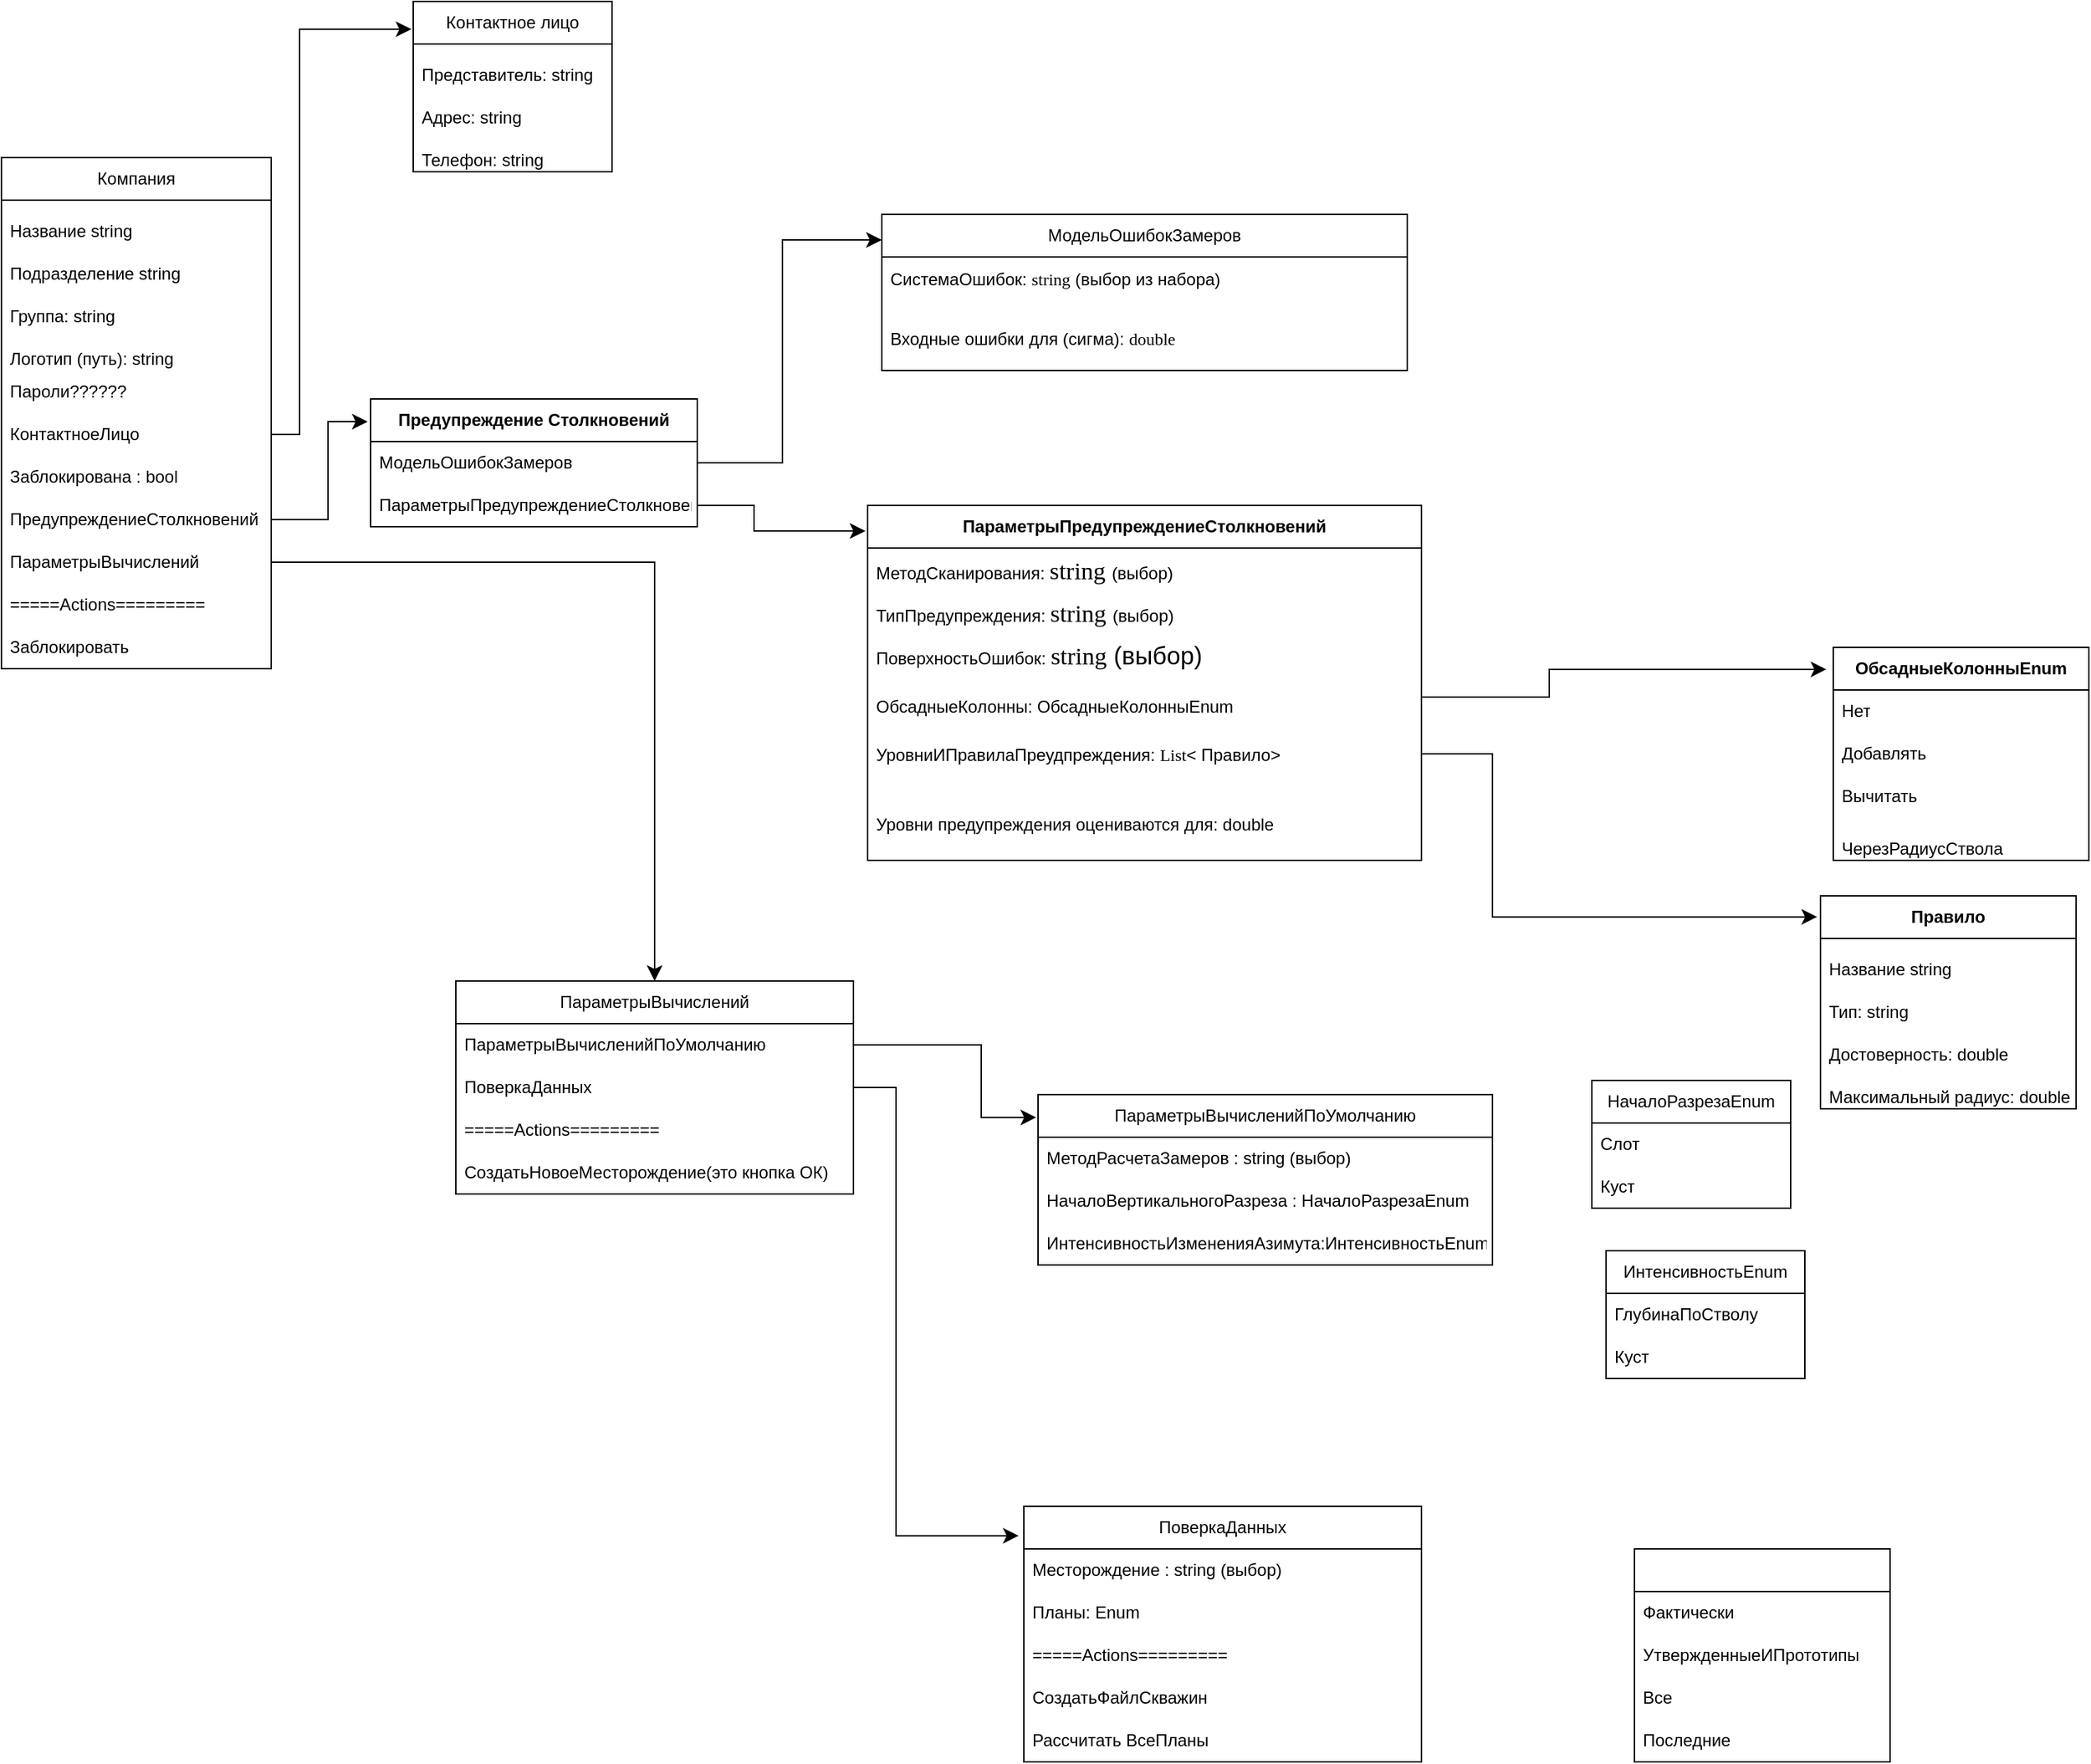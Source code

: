 <mxfile version="23.1.5" type="github">
  <diagram id="prtHgNgQTEPvFCAcTncT" name="Page-1">
    <mxGraphModel dx="1838" dy="962" grid="1" gridSize="10" guides="1" tooltips="1" connect="1" arrows="1" fold="1" page="1" pageScale="1" pageWidth="827" pageHeight="1169" math="0" shadow="0">
      <root>
        <mxCell id="0" />
        <mxCell id="1" parent="0" />
        <mxCell id="yv1jg0gktLCmBM4Epeqx-4" value="Компания" style="swimlane;fontStyle=0;childLayout=stackLayout;horizontal=1;startSize=30;horizontalStack=0;resizeParent=1;resizeParentMax=0;resizeLast=0;collapsible=1;marginBottom=0;whiteSpace=wrap;html=1;" vertex="1" parent="1">
          <mxGeometry x="30" y="240" width="190" height="360" as="geometry">
            <mxRectangle x="150" y="270" width="100" height="30" as="alternateBounds" />
          </mxGeometry>
        </mxCell>
        <mxCell id="yv1jg0gktLCmBM4Epeqx-5" value="&lt;p class=&quot;MsoNormal&quot;&gt;Название string&lt;/p&gt;" style="text;strokeColor=none;fillColor=none;align=left;verticalAlign=middle;spacingLeft=4;spacingRight=4;overflow=hidden;points=[[0,0.5],[1,0.5]];portConstraint=eastwest;rotatable=0;whiteSpace=wrap;html=1;" vertex="1" parent="yv1jg0gktLCmBM4Epeqx-4">
          <mxGeometry y="30" width="190" height="30" as="geometry" />
        </mxCell>
        <mxCell id="yv1jg0gktLCmBM4Epeqx-6" value="&lt;p class=&quot;MsoNormal&quot;&gt;Подразделение string&lt;/p&gt;" style="text;strokeColor=none;fillColor=none;align=left;verticalAlign=middle;spacingLeft=4;spacingRight=4;overflow=hidden;points=[[0,0.5],[1,0.5]];portConstraint=eastwest;rotatable=0;whiteSpace=wrap;html=1;" vertex="1" parent="yv1jg0gktLCmBM4Epeqx-4">
          <mxGeometry y="60" width="190" height="30" as="geometry" />
        </mxCell>
        <mxCell id="yv1jg0gktLCmBM4Epeqx-7" value="&lt;p class=&quot;MsoNormal&quot;&gt;Группа: string&lt;/p&gt;" style="text;strokeColor=none;fillColor=none;align=left;verticalAlign=middle;spacingLeft=4;spacingRight=4;overflow=hidden;points=[[0,0.5],[1,0.5]];portConstraint=eastwest;rotatable=0;whiteSpace=wrap;html=1;" vertex="1" parent="yv1jg0gktLCmBM4Epeqx-4">
          <mxGeometry y="90" width="190" height="30" as="geometry" />
        </mxCell>
        <mxCell id="yv1jg0gktLCmBM4Epeqx-10" value="&lt;p class=&quot;MsoNormal&quot;&gt;Логотип (путь): string&lt;/p&gt;" style="text;strokeColor=none;fillColor=none;align=left;verticalAlign=middle;spacingLeft=4;spacingRight=4;overflow=hidden;points=[[0,0.5],[1,0.5]];portConstraint=eastwest;rotatable=0;whiteSpace=wrap;html=1;" vertex="1" parent="yv1jg0gktLCmBM4Epeqx-4">
          <mxGeometry y="120" width="190" height="30" as="geometry" />
        </mxCell>
        <mxCell id="yv1jg0gktLCmBM4Epeqx-11" value="Пароли??????" style="text;strokeColor=none;fillColor=none;align=left;verticalAlign=middle;spacingLeft=4;spacingRight=4;overflow=hidden;points=[[0,0.5],[1,0.5]];portConstraint=eastwest;rotatable=0;whiteSpace=wrap;html=1;" vertex="1" parent="yv1jg0gktLCmBM4Epeqx-4">
          <mxGeometry y="150" width="190" height="30" as="geometry" />
        </mxCell>
        <mxCell id="yv1jg0gktLCmBM4Epeqx-12" value="КонтактноеЛицо" style="text;strokeColor=none;fillColor=none;align=left;verticalAlign=middle;spacingLeft=4;spacingRight=4;overflow=hidden;points=[[0,0.5],[1,0.5]];portConstraint=eastwest;rotatable=0;whiteSpace=wrap;html=1;" vertex="1" parent="yv1jg0gktLCmBM4Epeqx-4">
          <mxGeometry y="180" width="190" height="30" as="geometry" />
        </mxCell>
        <mxCell id="yv1jg0gktLCmBM4Epeqx-14" value="Заблокирована : bool" style="text;strokeColor=none;fillColor=none;align=left;verticalAlign=middle;spacingLeft=4;spacingRight=4;overflow=hidden;points=[[0,0.5],[1,0.5]];portConstraint=eastwest;rotatable=0;whiteSpace=wrap;html=1;" vertex="1" parent="yv1jg0gktLCmBM4Epeqx-4">
          <mxGeometry y="210" width="190" height="30" as="geometry" />
        </mxCell>
        <mxCell id="yv1jg0gktLCmBM4Epeqx-15" value="ПредупреждениеСтолкновений" style="text;strokeColor=none;fillColor=none;align=left;verticalAlign=middle;spacingLeft=4;spacingRight=4;overflow=hidden;points=[[0,0.5],[1,0.5]];portConstraint=eastwest;rotatable=0;whiteSpace=wrap;html=1;" vertex="1" parent="yv1jg0gktLCmBM4Epeqx-4">
          <mxGeometry y="240" width="190" height="30" as="geometry" />
        </mxCell>
        <mxCell id="yv1jg0gktLCmBM4Epeqx-52" value="ПараметрыВычислений" style="text;strokeColor=none;fillColor=none;align=left;verticalAlign=middle;spacingLeft=4;spacingRight=4;overflow=hidden;points=[[0,0.5],[1,0.5]];portConstraint=eastwest;rotatable=0;whiteSpace=wrap;html=1;" vertex="1" parent="yv1jg0gktLCmBM4Epeqx-4">
          <mxGeometry y="270" width="190" height="30" as="geometry" />
        </mxCell>
        <mxCell id="yv1jg0gktLCmBM4Epeqx-65" value="=====Actions=========" style="text;strokeColor=none;fillColor=none;align=left;verticalAlign=middle;spacingLeft=4;spacingRight=4;overflow=hidden;points=[[0,0.5],[1,0.5]];portConstraint=eastwest;rotatable=0;whiteSpace=wrap;html=1;" vertex="1" parent="yv1jg0gktLCmBM4Epeqx-4">
          <mxGeometry y="300" width="190" height="30" as="geometry" />
        </mxCell>
        <mxCell id="yv1jg0gktLCmBM4Epeqx-66" value="Заблокировать" style="text;strokeColor=none;fillColor=none;align=left;verticalAlign=middle;spacingLeft=4;spacingRight=4;overflow=hidden;points=[[0,0.5],[1,0.5]];portConstraint=eastwest;rotatable=0;whiteSpace=wrap;html=1;" vertex="1" parent="yv1jg0gktLCmBM4Epeqx-4">
          <mxGeometry y="330" width="190" height="30" as="geometry" />
        </mxCell>
        <mxCell id="yv1jg0gktLCmBM4Epeqx-16" value="Контактное лицо" style="swimlane;fontStyle=0;childLayout=stackLayout;horizontal=1;startSize=30;horizontalStack=0;resizeParent=1;resizeParentMax=0;resizeLast=0;collapsible=1;marginBottom=0;whiteSpace=wrap;html=1;" vertex="1" parent="1">
          <mxGeometry x="320" y="130" width="140" height="120" as="geometry" />
        </mxCell>
        <mxCell id="yv1jg0gktLCmBM4Epeqx-17" value="&lt;p class=&quot;MsoNormal&quot;&gt;Представитель: string&lt;/p&gt;" style="text;strokeColor=none;fillColor=none;align=left;verticalAlign=middle;spacingLeft=4;spacingRight=4;overflow=hidden;points=[[0,0.5],[1,0.5]];portConstraint=eastwest;rotatable=0;whiteSpace=wrap;html=1;" vertex="1" parent="yv1jg0gktLCmBM4Epeqx-16">
          <mxGeometry y="30" width="140" height="30" as="geometry" />
        </mxCell>
        <mxCell id="yv1jg0gktLCmBM4Epeqx-18" value="&lt;p class=&quot;MsoNormal&quot;&gt;Адрес: string&lt;/p&gt;" style="text;strokeColor=none;fillColor=none;align=left;verticalAlign=middle;spacingLeft=4;spacingRight=4;overflow=hidden;points=[[0,0.5],[1,0.5]];portConstraint=eastwest;rotatable=0;whiteSpace=wrap;html=1;" vertex="1" parent="yv1jg0gktLCmBM4Epeqx-16">
          <mxGeometry y="60" width="140" height="30" as="geometry" />
        </mxCell>
        <mxCell id="yv1jg0gktLCmBM4Epeqx-19" value="&lt;p class=&quot;MsoNormal&quot;&gt;Телефон: string&lt;/p&gt;" style="text;strokeColor=none;fillColor=none;align=left;verticalAlign=middle;spacingLeft=4;spacingRight=4;overflow=hidden;points=[[0,0.5],[1,0.5]];portConstraint=eastwest;rotatable=0;whiteSpace=wrap;html=1;" vertex="1" parent="yv1jg0gktLCmBM4Epeqx-16">
          <mxGeometry y="90" width="140" height="30" as="geometry" />
        </mxCell>
        <mxCell id="yv1jg0gktLCmBM4Epeqx-20" value="" style="edgeStyle=segmentEdgeStyle;endArrow=classic;html=1;curved=0;rounded=0;endSize=8;startSize=8;entryX=-0.009;entryY=0.163;entryDx=0;entryDy=0;entryPerimeter=0;exitX=1;exitY=0.5;exitDx=0;exitDy=0;" edge="1" parent="1" source="yv1jg0gktLCmBM4Epeqx-12" target="yv1jg0gktLCmBM4Epeqx-16">
          <mxGeometry width="50" height="50" relative="1" as="geometry">
            <mxPoint x="280" y="440" as="sourcePoint" />
            <mxPoint x="330" y="390" as="targetPoint" />
            <Array as="points">
              <mxPoint x="240" y="435" />
              <mxPoint x="240" y="150" />
            </Array>
          </mxGeometry>
        </mxCell>
        <mxCell id="yv1jg0gktLCmBM4Epeqx-21" value="&lt;p class=&quot;MsoNormal&quot;&gt;&lt;b&gt;Предупреждение Столкновений&lt;/b&gt;&lt;/p&gt;" style="swimlane;fontStyle=0;childLayout=stackLayout;horizontal=1;startSize=30;horizontalStack=0;resizeParent=1;resizeParentMax=0;resizeLast=0;collapsible=1;marginBottom=0;whiteSpace=wrap;html=1;" vertex="1" parent="1">
          <mxGeometry x="290" y="410" width="230" height="90" as="geometry" />
        </mxCell>
        <mxCell id="yv1jg0gktLCmBM4Epeqx-22" value="МодельОшибокЗамеров" style="text;strokeColor=none;fillColor=none;align=left;verticalAlign=middle;spacingLeft=4;spacingRight=4;overflow=hidden;points=[[0,0.5],[1,0.5]];portConstraint=eastwest;rotatable=0;whiteSpace=wrap;html=1;" vertex="1" parent="yv1jg0gktLCmBM4Epeqx-21">
          <mxGeometry y="30" width="230" height="30" as="geometry" />
        </mxCell>
        <mxCell id="yv1jg0gktLCmBM4Epeqx-23" value="ПараметрыПредупреждениеСтолкновений" style="text;strokeColor=none;fillColor=none;align=left;verticalAlign=middle;spacingLeft=4;spacingRight=4;overflow=hidden;points=[[0,0.5],[1,0.5]];portConstraint=eastwest;rotatable=0;whiteSpace=wrap;html=1;" vertex="1" parent="yv1jg0gktLCmBM4Epeqx-21">
          <mxGeometry y="60" width="230" height="30" as="geometry" />
        </mxCell>
        <mxCell id="yv1jg0gktLCmBM4Epeqx-25" value="" style="edgeStyle=segmentEdgeStyle;endArrow=classic;html=1;curved=0;rounded=0;endSize=8;startSize=8;entryX=-0.009;entryY=0.178;entryDx=0;entryDy=0;entryPerimeter=0;exitX=1;exitY=0.5;exitDx=0;exitDy=0;" edge="1" parent="1" source="yv1jg0gktLCmBM4Epeqx-15" target="yv1jg0gktLCmBM4Epeqx-21">
          <mxGeometry width="50" height="50" relative="1" as="geometry">
            <mxPoint x="290" y="570" as="sourcePoint" />
            <mxPoint x="340" y="520" as="targetPoint" />
            <Array as="points">
              <mxPoint x="260" y="495" />
              <mxPoint x="260" y="426" />
            </Array>
          </mxGeometry>
        </mxCell>
        <mxCell id="yv1jg0gktLCmBM4Epeqx-26" value="МодельОшибокЗамеров" style="swimlane;fontStyle=0;childLayout=stackLayout;horizontal=1;startSize=30;horizontalStack=0;resizeParent=1;resizeParentMax=0;resizeLast=0;collapsible=1;marginBottom=0;whiteSpace=wrap;html=1;" vertex="1" parent="1">
          <mxGeometry x="650" y="280" width="370" height="110" as="geometry" />
        </mxCell>
        <mxCell id="yv1jg0gktLCmBM4Epeqx-27" value="&lt;font style=&quot;font-size: 12px;&quot;&gt;СистемаОшибок: &lt;span style=&quot;line-height: 150%; font-family: &amp;quot;Times New Roman&amp;quot;, serif;&quot; lang=&quot;EN-US&quot;&gt;string&lt;/span&gt;&lt;span style=&quot;line-height: 150%;&quot;&gt; (выбор из набора)&lt;/span&gt;&lt;/font&gt;" style="text;strokeColor=none;fillColor=none;align=left;verticalAlign=middle;spacingLeft=4;spacingRight=4;overflow=hidden;points=[[0,0.5],[1,0.5]];portConstraint=eastwest;rotatable=0;whiteSpace=wrap;html=1;" vertex="1" parent="yv1jg0gktLCmBM4Epeqx-26">
          <mxGeometry y="30" width="370" height="30" as="geometry" />
        </mxCell>
        <mxCell id="yv1jg0gktLCmBM4Epeqx-28" value="Входные ошибки для (сигма): &lt;span style=&quot;line-height: 150%; font-family: &amp;quot;Times New Roman&amp;quot;, serif;&quot; lang=&quot;EN-US&quot;&gt;&lt;font style=&quot;font-size: 12px;&quot;&gt;double&lt;/font&gt;&lt;/span&gt;&lt;span style=&quot;font-size:13.0pt;line-height:150%;&lt;br/&gt;font-family:&amp;quot;Times New Roman&amp;quot;,serif;mso-fareast-font-family:Calibri;mso-fareast-theme-font:&lt;br/&gt;minor-latin;mso-bidi-theme-font:minor-bidi;mso-ansi-language:RU;mso-fareast-language:&lt;br/&gt;EN-US;mso-bidi-language:AR-SA&quot; lang=&quot;EN-US&quot;&gt;&lt;/span&gt;" style="text;strokeColor=none;fillColor=none;align=left;verticalAlign=middle;spacingLeft=4;spacingRight=4;overflow=hidden;points=[[0,0.5],[1,0.5]];portConstraint=eastwest;rotatable=0;whiteSpace=wrap;html=1;" vertex="1" parent="yv1jg0gktLCmBM4Epeqx-26">
          <mxGeometry y="60" width="370" height="50" as="geometry" />
        </mxCell>
        <mxCell id="yv1jg0gktLCmBM4Epeqx-30" value="&lt;p class=&quot;MsoNormal&quot;&gt;&lt;b&gt;ПараметрыПредупреждениеСтолкновений&lt;/b&gt;&lt;/p&gt;" style="swimlane;fontStyle=0;childLayout=stackLayout;horizontal=1;startSize=30;horizontalStack=0;resizeParent=1;resizeParentMax=0;resizeLast=0;collapsible=1;marginBottom=0;whiteSpace=wrap;html=1;" vertex="1" parent="1">
          <mxGeometry x="640" y="485" width="390" height="250" as="geometry" />
        </mxCell>
        <mxCell id="yv1jg0gktLCmBM4Epeqx-31" value="МетодСканирования: &lt;span style=&quot;font-size:13.0pt;line-height:150%;font-family:&amp;quot;Times New Roman&amp;quot;,serif;&lt;br/&gt;mso-fareast-font-family:Calibri;mso-fareast-theme-font:minor-latin;mso-bidi-theme-font:&lt;br/&gt;minor-bidi;mso-ansi-language:EN-US;mso-fareast-language:EN-US;mso-bidi-language:&lt;br/&gt;AR-SA&quot; lang=&quot;EN-US&quot;&gt;string&amp;nbsp;&lt;/span&gt;&lt;span style=&quot;font-size:13.0pt;line-height:150%;&lt;br/&gt;font-family:&amp;quot;Times New Roman&amp;quot;,serif;mso-fareast-font-family:Calibri;mso-fareast-theme-font:&lt;br/&gt;minor-latin;mso-bidi-theme-font:minor-bidi;mso-ansi-language:RU;mso-fareast-language:&lt;br/&gt;EN-US;mso-bidi-language:AR-SA&quot; lang=&quot;EN-US&quot;&gt;&lt;/span&gt;(выбор)" style="text;strokeColor=none;fillColor=none;align=left;verticalAlign=middle;spacingLeft=4;spacingRight=4;overflow=hidden;points=[[0,0.5],[1,0.5]];portConstraint=eastwest;rotatable=0;whiteSpace=wrap;html=1;" vertex="1" parent="yv1jg0gktLCmBM4Epeqx-30">
          <mxGeometry y="30" width="390" height="30" as="geometry" />
        </mxCell>
        <mxCell id="yv1jg0gktLCmBM4Epeqx-32" value="ТипПредупреждения: &lt;span style=&quot;font-size:13.0pt;line-height:150%;font-family:&amp;quot;Times New Roman&amp;quot;,serif;&lt;br/&gt;mso-fareast-font-family:Calibri;mso-fareast-theme-font:minor-latin;mso-bidi-theme-font:&lt;br/&gt;minor-bidi;mso-ansi-language:EN-US;mso-fareast-language:EN-US;mso-bidi-language:&lt;br/&gt;AR-SA&quot; lang=&quot;EN-US&quot;&gt;string&amp;nbsp;&lt;/span&gt;&lt;span style=&quot;font-size:13.0pt;line-height:150%;&lt;br/&gt;font-family:&amp;quot;Times New Roman&amp;quot;,serif;mso-fareast-font-family:Calibri;mso-fareast-theme-font:&lt;br/&gt;minor-latin;mso-bidi-theme-font:minor-bidi;mso-ansi-language:RU;mso-fareast-language:&lt;br/&gt;EN-US;mso-bidi-language:AR-SA&quot; lang=&quot;EN-US&quot;&gt;&lt;/span&gt;(выбор)" style="text;strokeColor=none;fillColor=none;align=left;verticalAlign=middle;spacingLeft=4;spacingRight=4;overflow=hidden;points=[[0,0.5],[1,0.5]];portConstraint=eastwest;rotatable=0;whiteSpace=wrap;html=1;" vertex="1" parent="yv1jg0gktLCmBM4Epeqx-30">
          <mxGeometry y="60" width="390" height="30" as="geometry" />
        </mxCell>
        <mxCell id="yv1jg0gktLCmBM4Epeqx-33" value="ПоверхностьОшибок: &lt;span style=&quot;font-size:13.0pt;line-height:150%;font-family:&amp;quot;Times New Roman&amp;quot;,serif;&lt;br/&gt;mso-fareast-font-family:Calibri;mso-fareast-theme-font:minor-latin;mso-bidi-theme-font:&lt;br/&gt;minor-bidi;mso-ansi-language:EN-US;mso-fareast-language:EN-US;mso-bidi-language:&lt;br/&gt;AR-SA&quot; lang=&quot;EN-US&quot;&gt;string&lt;/span&gt;&lt;span style=&quot;font-size:13.0pt;line-height:150%;font-family:&lt;br/&gt;&amp;quot;Times New Roman&amp;quot;,serif;mso-fareast-font-family:Calibri;mso-fareast-theme-font:&lt;br/&gt;minor-latin;mso-bidi-theme-font:minor-bidi;mso-ansi-language:RU;mso-fareast-language:&lt;br/&gt;EN-US;mso-bidi-language:AR-SA&quot;&gt; (выбор)&amp;nbsp;&lt;/span&gt;" style="text;strokeColor=none;fillColor=none;align=left;verticalAlign=middle;spacingLeft=4;spacingRight=4;overflow=hidden;points=[[0,0.5],[1,0.5]];portConstraint=eastwest;rotatable=0;whiteSpace=wrap;html=1;" vertex="1" parent="yv1jg0gktLCmBM4Epeqx-30">
          <mxGeometry y="90" width="390" height="30" as="geometry" />
        </mxCell>
        <mxCell id="yv1jg0gktLCmBM4Epeqx-34" value="&lt;p class=&quot;MsoNormal&quot;&gt;ОбсадныеКолонны: ОбсадныеКолонныEnum&lt;/p&gt;" style="text;strokeColor=none;fillColor=none;align=left;verticalAlign=middle;spacingLeft=4;spacingRight=4;overflow=hidden;points=[[0,0.5],[1,0.5]];portConstraint=eastwest;rotatable=0;whiteSpace=wrap;html=1;" vertex="1" parent="yv1jg0gktLCmBM4Epeqx-30">
          <mxGeometry y="120" width="390" height="30" as="geometry" />
        </mxCell>
        <mxCell id="yv1jg0gktLCmBM4Epeqx-36" value="&lt;p class=&quot;MsoNormal&quot;&gt;УровниИПравилаПреудпреждения: &lt;span style=&quot;line-height: 150%; font-family: &amp;quot;Times New Roman&amp;quot;, serif;&quot; lang=&quot;EN-US&quot;&gt;List&lt;/span&gt;&lt;span style=&quot;line-height: 150%;&quot;&gt;&amp;lt; Правило&amp;gt;&lt;/span&gt;&lt;br&gt;&lt;/p&gt;" style="text;strokeColor=none;fillColor=none;align=left;verticalAlign=middle;spacingLeft=4;spacingRight=4;overflow=hidden;points=[[0,0.5],[1,0.5]];portConstraint=eastwest;rotatable=0;whiteSpace=wrap;html=1;" vertex="1" parent="yv1jg0gktLCmBM4Epeqx-30">
          <mxGeometry y="150" width="390" height="50" as="geometry" />
        </mxCell>
        <mxCell id="yv1jg0gktLCmBM4Epeqx-49" value="&lt;p class=&quot;MsoNormal&quot;&gt;Уровни предупреждения оцениваются для: double&lt;/p&gt;" style="text;strokeColor=none;fillColor=none;align=left;verticalAlign=middle;spacingLeft=4;spacingRight=4;overflow=hidden;points=[[0,0.5],[1,0.5]];portConstraint=eastwest;rotatable=0;whiteSpace=wrap;html=1;" vertex="1" parent="yv1jg0gktLCmBM4Epeqx-30">
          <mxGeometry y="200" width="390" height="50" as="geometry" />
        </mxCell>
        <mxCell id="yv1jg0gktLCmBM4Epeqx-35" value="" style="edgeStyle=segmentEdgeStyle;endArrow=classic;html=1;curved=0;rounded=0;endSize=8;startSize=8;exitX=1;exitY=0.5;exitDx=0;exitDy=0;entryX=0;entryY=0.164;entryDx=0;entryDy=0;entryPerimeter=0;" edge="1" parent="1" source="yv1jg0gktLCmBM4Epeqx-22" target="yv1jg0gktLCmBM4Epeqx-26">
          <mxGeometry width="50" height="50" relative="1" as="geometry">
            <mxPoint x="530" y="454.91" as="sourcePoint" />
            <mxPoint x="550" y="310" as="targetPoint" />
            <Array as="points">
              <mxPoint x="580" y="455" />
              <mxPoint x="580" y="298" />
            </Array>
          </mxGeometry>
        </mxCell>
        <mxCell id="yv1jg0gktLCmBM4Epeqx-37" value="" style="edgeStyle=segmentEdgeStyle;endArrow=classic;html=1;curved=0;rounded=0;endSize=8;startSize=8;exitX=1;exitY=0.5;exitDx=0;exitDy=0;entryX=-0.004;entryY=0.072;entryDx=0;entryDy=0;entryPerimeter=0;" edge="1" parent="1" source="yv1jg0gktLCmBM4Epeqx-23" target="yv1jg0gktLCmBM4Epeqx-30">
          <mxGeometry width="50" height="50" relative="1" as="geometry">
            <mxPoint x="530" y="750" as="sourcePoint" />
            <mxPoint x="590" y="720" as="targetPoint" />
            <Array as="points">
              <mxPoint x="560" y="485" />
              <mxPoint x="560" y="503" />
            </Array>
          </mxGeometry>
        </mxCell>
        <mxCell id="yv1jg0gktLCmBM4Epeqx-38" value="&lt;b&gt;ОбсадныеКолонныEnum&lt;/b&gt;" style="swimlane;fontStyle=0;childLayout=stackLayout;horizontal=1;startSize=30;horizontalStack=0;resizeParent=1;resizeParentMax=0;resizeLast=0;collapsible=1;marginBottom=0;whiteSpace=wrap;html=1;" vertex="1" parent="1">
          <mxGeometry x="1320" y="585" width="180" height="150" as="geometry" />
        </mxCell>
        <mxCell id="yv1jg0gktLCmBM4Epeqx-39" value="Нет" style="text;strokeColor=none;fillColor=none;align=left;verticalAlign=middle;spacingLeft=4;spacingRight=4;overflow=hidden;points=[[0,0.5],[1,0.5]];portConstraint=eastwest;rotatable=0;whiteSpace=wrap;html=1;" vertex="1" parent="yv1jg0gktLCmBM4Epeqx-38">
          <mxGeometry y="30" width="180" height="30" as="geometry" />
        </mxCell>
        <mxCell id="yv1jg0gktLCmBM4Epeqx-40" value="Добавлять" style="text;strokeColor=none;fillColor=none;align=left;verticalAlign=middle;spacingLeft=4;spacingRight=4;overflow=hidden;points=[[0,0.5],[1,0.5]];portConstraint=eastwest;rotatable=0;whiteSpace=wrap;html=1;" vertex="1" parent="yv1jg0gktLCmBM4Epeqx-38">
          <mxGeometry y="60" width="180" height="30" as="geometry" />
        </mxCell>
        <mxCell id="yv1jg0gktLCmBM4Epeqx-41" value="Вычитать" style="text;strokeColor=none;fillColor=none;align=left;verticalAlign=middle;spacingLeft=4;spacingRight=4;overflow=hidden;points=[[0,0.5],[1,0.5]];portConstraint=eastwest;rotatable=0;whiteSpace=wrap;html=1;" vertex="1" parent="yv1jg0gktLCmBM4Epeqx-38">
          <mxGeometry y="90" width="180" height="30" as="geometry" />
        </mxCell>
        <mxCell id="yv1jg0gktLCmBM4Epeqx-42" value="&lt;p class=&quot;MsoNormal&quot;&gt;ЧерезРадиусСтвола&lt;/p&gt;" style="text;strokeColor=none;fillColor=none;align=left;verticalAlign=middle;spacingLeft=4;spacingRight=4;overflow=hidden;points=[[0,0.5],[1,0.5]];portConstraint=eastwest;rotatable=0;whiteSpace=wrap;html=1;" vertex="1" parent="yv1jg0gktLCmBM4Epeqx-38">
          <mxGeometry y="120" width="180" height="30" as="geometry" />
        </mxCell>
        <mxCell id="yv1jg0gktLCmBM4Epeqx-44" value="&lt;p class=&quot;MsoNormal&quot;&gt;&lt;b&gt;Правило&lt;/b&gt;&lt;/p&gt;" style="swimlane;fontStyle=0;childLayout=stackLayout;horizontal=1;startSize=30;horizontalStack=0;resizeParent=1;resizeParentMax=0;resizeLast=0;collapsible=1;marginBottom=0;whiteSpace=wrap;html=1;" vertex="1" parent="1">
          <mxGeometry x="1311" y="760" width="180" height="150" as="geometry" />
        </mxCell>
        <mxCell id="yv1jg0gktLCmBM4Epeqx-45" value="&lt;p class=&quot;MsoNormal&quot;&gt;Название string&lt;/p&gt;" style="text;strokeColor=none;fillColor=none;align=left;verticalAlign=middle;spacingLeft=4;spacingRight=4;overflow=hidden;points=[[0,0.5],[1,0.5]];portConstraint=eastwest;rotatable=0;whiteSpace=wrap;html=1;" vertex="1" parent="yv1jg0gktLCmBM4Epeqx-44">
          <mxGeometry y="30" width="180" height="30" as="geometry" />
        </mxCell>
        <mxCell id="yv1jg0gktLCmBM4Epeqx-46" value="&lt;p class=&quot;MsoNormal&quot;&gt;Тип: string&lt;/p&gt;" style="text;strokeColor=none;fillColor=none;align=left;verticalAlign=middle;spacingLeft=4;spacingRight=4;overflow=hidden;points=[[0,0.5],[1,0.5]];portConstraint=eastwest;rotatable=0;whiteSpace=wrap;html=1;" vertex="1" parent="yv1jg0gktLCmBM4Epeqx-44">
          <mxGeometry y="60" width="180" height="30" as="geometry" />
        </mxCell>
        <mxCell id="yv1jg0gktLCmBM4Epeqx-47" value="&lt;p class=&quot;MsoNormal&quot;&gt;Достоверность: double&lt;/p&gt;" style="text;strokeColor=none;fillColor=none;align=left;verticalAlign=middle;spacingLeft=4;spacingRight=4;overflow=hidden;points=[[0,0.5],[1,0.5]];portConstraint=eastwest;rotatable=0;whiteSpace=wrap;html=1;" vertex="1" parent="yv1jg0gktLCmBM4Epeqx-44">
          <mxGeometry y="90" width="180" height="30" as="geometry" />
        </mxCell>
        <mxCell id="yv1jg0gktLCmBM4Epeqx-48" value="&lt;p class=&quot;MsoNormal&quot;&gt;Максимальный радиус: double&lt;/p&gt;" style="text;strokeColor=none;fillColor=none;align=left;verticalAlign=middle;spacingLeft=4;spacingRight=4;overflow=hidden;points=[[0,0.5],[1,0.5]];portConstraint=eastwest;rotatable=0;whiteSpace=wrap;html=1;" vertex="1" parent="yv1jg0gktLCmBM4Epeqx-44">
          <mxGeometry y="120" width="180" height="30" as="geometry" />
        </mxCell>
        <mxCell id="yv1jg0gktLCmBM4Epeqx-50" value="" style="edgeStyle=segmentEdgeStyle;endArrow=classic;html=1;curved=0;rounded=0;endSize=8;startSize=8;entryX=-0.013;entryY=0.099;entryDx=0;entryDy=0;entryPerimeter=0;exitX=1;exitY=0.5;exitDx=0;exitDy=0;" edge="1" parent="1" source="yv1jg0gktLCmBM4Epeqx-36" target="yv1jg0gktLCmBM4Epeqx-44">
          <mxGeometry width="50" height="50" relative="1" as="geometry">
            <mxPoint x="1050" y="1030" as="sourcePoint" />
            <mxPoint x="1100" y="980" as="targetPoint" />
            <Array as="points">
              <mxPoint x="1080" y="660" />
              <mxPoint x="1080" y="775" />
            </Array>
          </mxGeometry>
        </mxCell>
        <mxCell id="yv1jg0gktLCmBM4Epeqx-51" value="" style="edgeStyle=segmentEdgeStyle;endArrow=classic;html=1;curved=0;rounded=0;endSize=8;startSize=8;exitX=1;exitY=0.5;exitDx=0;exitDy=0;entryX=-0.027;entryY=0.103;entryDx=0;entryDy=0;entryPerimeter=0;" edge="1" parent="1" source="yv1jg0gktLCmBM4Epeqx-34" target="yv1jg0gktLCmBM4Epeqx-38">
          <mxGeometry width="50" height="50" relative="1" as="geometry">
            <mxPoint x="1050" y="630" as="sourcePoint" />
            <mxPoint x="1100" y="580" as="targetPoint" />
            <Array as="points">
              <mxPoint x="1120" y="620" />
              <mxPoint x="1120" y="601" />
            </Array>
          </mxGeometry>
        </mxCell>
        <mxCell id="yv1jg0gktLCmBM4Epeqx-53" value="&lt;p class=&quot;MsoNormal&quot;&gt;ПараметрыВычисленийПоУмолчанию&lt;br&gt;&lt;/p&gt;" style="swimlane;fontStyle=0;childLayout=stackLayout;horizontal=1;startSize=30;horizontalStack=0;resizeParent=1;resizeParentMax=0;resizeLast=0;collapsible=1;marginBottom=0;whiteSpace=wrap;html=1;" vertex="1" parent="1">
          <mxGeometry x="760" y="900" width="320" height="120" as="geometry" />
        </mxCell>
        <mxCell id="yv1jg0gktLCmBM4Epeqx-54" value="МетодРасчетаЗамеров : string (выбор)" style="text;strokeColor=none;fillColor=none;align=left;verticalAlign=middle;spacingLeft=4;spacingRight=4;overflow=hidden;points=[[0,0.5],[1,0.5]];portConstraint=eastwest;rotatable=0;whiteSpace=wrap;html=1;" vertex="1" parent="yv1jg0gktLCmBM4Epeqx-53">
          <mxGeometry y="30" width="320" height="30" as="geometry" />
        </mxCell>
        <mxCell id="yv1jg0gktLCmBM4Epeqx-55" value="НачалоВертикальногоРазреза : НачалоРазрезаEnum" style="text;strokeColor=none;fillColor=none;align=left;verticalAlign=middle;spacingLeft=4;spacingRight=4;overflow=hidden;points=[[0,0.5],[1,0.5]];portConstraint=eastwest;rotatable=0;whiteSpace=wrap;html=1;" vertex="1" parent="yv1jg0gktLCmBM4Epeqx-53">
          <mxGeometry y="60" width="320" height="30" as="geometry" />
        </mxCell>
        <mxCell id="yv1jg0gktLCmBM4Epeqx-56" value="ИнтенсивностьИзмененияАзимута:ИнтенсивностьEnum" style="text;strokeColor=none;fillColor=none;align=left;verticalAlign=middle;spacingLeft=4;spacingRight=4;overflow=hidden;points=[[0,0.5],[1,0.5]];portConstraint=eastwest;rotatable=0;whiteSpace=wrap;html=1;" vertex="1" parent="yv1jg0gktLCmBM4Epeqx-53">
          <mxGeometry y="90" width="320" height="30" as="geometry" />
        </mxCell>
        <mxCell id="yv1jg0gktLCmBM4Epeqx-57" value="&lt;p class=&quot;MsoNormal&quot;&gt;ПараметрыВычислений&lt;br&gt;&lt;/p&gt;" style="swimlane;fontStyle=0;childLayout=stackLayout;horizontal=1;startSize=30;horizontalStack=0;resizeParent=1;resizeParentMax=0;resizeLast=0;collapsible=1;marginBottom=0;whiteSpace=wrap;html=1;" vertex="1" parent="1">
          <mxGeometry x="350" y="820" width="280" height="150" as="geometry" />
        </mxCell>
        <mxCell id="yv1jg0gktLCmBM4Epeqx-58" value="ПараметрыВычисленийПоУмолчанию" style="text;strokeColor=none;fillColor=none;align=left;verticalAlign=middle;spacingLeft=4;spacingRight=4;overflow=hidden;points=[[0,0.5],[1,0.5]];portConstraint=eastwest;rotatable=0;whiteSpace=wrap;html=1;" vertex="1" parent="yv1jg0gktLCmBM4Epeqx-57">
          <mxGeometry y="30" width="280" height="30" as="geometry" />
        </mxCell>
        <mxCell id="yv1jg0gktLCmBM4Epeqx-59" value="ПоверкаДанных" style="text;strokeColor=none;fillColor=none;align=left;verticalAlign=middle;spacingLeft=4;spacingRight=4;overflow=hidden;points=[[0,0.5],[1,0.5]];portConstraint=eastwest;rotatable=0;whiteSpace=wrap;html=1;" vertex="1" parent="yv1jg0gktLCmBM4Epeqx-57">
          <mxGeometry y="60" width="280" height="30" as="geometry" />
        </mxCell>
        <mxCell id="yv1jg0gktLCmBM4Epeqx-75" value="=====Actions=========" style="text;strokeColor=none;fillColor=none;align=left;verticalAlign=middle;spacingLeft=4;spacingRight=4;overflow=hidden;points=[[0,0.5],[1,0.5]];portConstraint=eastwest;rotatable=0;whiteSpace=wrap;html=1;" vertex="1" parent="yv1jg0gktLCmBM4Epeqx-57">
          <mxGeometry y="90" width="280" height="30" as="geometry" />
        </mxCell>
        <mxCell id="yv1jg0gktLCmBM4Epeqx-76" value="СоздатьНовоеМесторождение(это кнопка ОК)" style="text;strokeColor=none;fillColor=none;align=left;verticalAlign=middle;spacingLeft=4;spacingRight=4;overflow=hidden;points=[[0,0.5],[1,0.5]];portConstraint=eastwest;rotatable=0;whiteSpace=wrap;html=1;" vertex="1" parent="yv1jg0gktLCmBM4Epeqx-57">
          <mxGeometry y="120" width="280" height="30" as="geometry" />
        </mxCell>
        <mxCell id="yv1jg0gktLCmBM4Epeqx-64" value="" style="edgeStyle=segmentEdgeStyle;endArrow=classic;html=1;curved=0;rounded=0;endSize=8;startSize=8;exitX=1;exitY=0.5;exitDx=0;exitDy=0;entryX=-0.004;entryY=0.134;entryDx=0;entryDy=0;entryPerimeter=0;" edge="1" parent="1" source="yv1jg0gktLCmBM4Epeqx-58" target="yv1jg0gktLCmBM4Epeqx-53">
          <mxGeometry width="50" height="50" relative="1" as="geometry">
            <mxPoint x="570" y="870" as="sourcePoint" />
            <mxPoint x="620" y="820" as="targetPoint" />
            <Array as="points">
              <mxPoint x="720" y="865" />
              <mxPoint x="720" y="916" />
            </Array>
          </mxGeometry>
        </mxCell>
        <mxCell id="yv1jg0gktLCmBM4Epeqx-67" value="" style="edgeStyle=segmentEdgeStyle;endArrow=classic;html=1;curved=0;rounded=0;endSize=8;startSize=8;exitX=1;exitY=0.5;exitDx=0;exitDy=0;" edge="1" parent="1" source="yv1jg0gktLCmBM4Epeqx-52" target="yv1jg0gktLCmBM4Epeqx-57">
          <mxGeometry width="50" height="50" relative="1" as="geometry">
            <mxPoint x="280" y="630" as="sourcePoint" />
            <mxPoint x="330" y="580" as="targetPoint" />
          </mxGeometry>
        </mxCell>
        <mxCell id="yv1jg0gktLCmBM4Epeqx-68" value="&lt;p class=&quot;MsoNormal&quot;&gt;ПоверкаДанных&lt;br&gt;&lt;/p&gt;" style="swimlane;fontStyle=0;childLayout=stackLayout;horizontal=1;startSize=30;horizontalStack=0;resizeParent=1;resizeParentMax=0;resizeLast=0;collapsible=1;marginBottom=0;whiteSpace=wrap;html=1;" vertex="1" parent="1">
          <mxGeometry x="750" y="1190" width="280" height="180" as="geometry" />
        </mxCell>
        <mxCell id="yv1jg0gktLCmBM4Epeqx-69" value="Месторождение : string (выбор)" style="text;strokeColor=none;fillColor=none;align=left;verticalAlign=middle;spacingLeft=4;spacingRight=4;overflow=hidden;points=[[0,0.5],[1,0.5]];portConstraint=eastwest;rotatable=0;whiteSpace=wrap;html=1;" vertex="1" parent="yv1jg0gktLCmBM4Epeqx-68">
          <mxGeometry y="30" width="280" height="30" as="geometry" />
        </mxCell>
        <mxCell id="yv1jg0gktLCmBM4Epeqx-70" value="Планы: Enum" style="text;strokeColor=none;fillColor=none;align=left;verticalAlign=middle;spacingLeft=4;spacingRight=4;overflow=hidden;points=[[0,0.5],[1,0.5]];portConstraint=eastwest;rotatable=0;whiteSpace=wrap;html=1;" vertex="1" parent="yv1jg0gktLCmBM4Epeqx-68">
          <mxGeometry y="60" width="280" height="30" as="geometry" />
        </mxCell>
        <mxCell id="yv1jg0gktLCmBM4Epeqx-71" value="=====Actions=========" style="text;strokeColor=none;fillColor=none;align=left;verticalAlign=middle;spacingLeft=4;spacingRight=4;overflow=hidden;points=[[0,0.5],[1,0.5]];portConstraint=eastwest;rotatable=0;whiteSpace=wrap;html=1;" vertex="1" parent="yv1jg0gktLCmBM4Epeqx-68">
          <mxGeometry y="90" width="280" height="30" as="geometry" />
        </mxCell>
        <mxCell id="yv1jg0gktLCmBM4Epeqx-72" value="СоздатьФайлСкважин" style="text;strokeColor=none;fillColor=none;align=left;verticalAlign=middle;spacingLeft=4;spacingRight=4;overflow=hidden;points=[[0,0.5],[1,0.5]];portConstraint=eastwest;rotatable=0;whiteSpace=wrap;html=1;" vertex="1" parent="yv1jg0gktLCmBM4Epeqx-68">
          <mxGeometry y="120" width="280" height="30" as="geometry" />
        </mxCell>
        <mxCell id="yv1jg0gktLCmBM4Epeqx-73" value="Рассчитать ВсеПланы" style="text;strokeColor=none;fillColor=none;align=left;verticalAlign=middle;spacingLeft=4;spacingRight=4;overflow=hidden;points=[[0,0.5],[1,0.5]];portConstraint=eastwest;rotatable=0;whiteSpace=wrap;html=1;" vertex="1" parent="yv1jg0gktLCmBM4Epeqx-68">
          <mxGeometry y="150" width="280" height="30" as="geometry" />
        </mxCell>
        <mxCell id="yv1jg0gktLCmBM4Epeqx-74" value="" style="edgeStyle=segmentEdgeStyle;endArrow=classic;html=1;curved=0;rounded=0;endSize=8;startSize=8;exitX=1;exitY=0.5;exitDx=0;exitDy=0;entryX=-0.013;entryY=0.115;entryDx=0;entryDy=0;entryPerimeter=0;" edge="1" parent="1" source="yv1jg0gktLCmBM4Epeqx-59" target="yv1jg0gktLCmBM4Epeqx-68">
          <mxGeometry width="50" height="50" relative="1" as="geometry">
            <mxPoint x="640" y="1170" as="sourcePoint" />
            <mxPoint x="690" y="1120" as="targetPoint" />
            <Array as="points">
              <mxPoint x="660" y="895" />
              <mxPoint x="660" y="1211" />
            </Array>
          </mxGeometry>
        </mxCell>
        <mxCell id="yv1jg0gktLCmBM4Epeqx-77" value="НачалоРазрезаEnum" style="swimlane;fontStyle=0;childLayout=stackLayout;horizontal=1;startSize=30;horizontalStack=0;resizeParent=1;resizeParentMax=0;resizeLast=0;collapsible=1;marginBottom=0;whiteSpace=wrap;html=1;" vertex="1" parent="1">
          <mxGeometry x="1150" y="890" width="140" height="90" as="geometry" />
        </mxCell>
        <mxCell id="yv1jg0gktLCmBM4Epeqx-78" value="Слот" style="text;strokeColor=none;fillColor=none;align=left;verticalAlign=middle;spacingLeft=4;spacingRight=4;overflow=hidden;points=[[0,0.5],[1,0.5]];portConstraint=eastwest;rotatable=0;whiteSpace=wrap;html=1;" vertex="1" parent="yv1jg0gktLCmBM4Epeqx-77">
          <mxGeometry y="30" width="140" height="30" as="geometry" />
        </mxCell>
        <mxCell id="yv1jg0gktLCmBM4Epeqx-79" value="Куст" style="text;strokeColor=none;fillColor=none;align=left;verticalAlign=middle;spacingLeft=4;spacingRight=4;overflow=hidden;points=[[0,0.5],[1,0.5]];portConstraint=eastwest;rotatable=0;whiteSpace=wrap;html=1;" vertex="1" parent="yv1jg0gktLCmBM4Epeqx-77">
          <mxGeometry y="60" width="140" height="30" as="geometry" />
        </mxCell>
        <mxCell id="yv1jg0gktLCmBM4Epeqx-81" value="" style="swimlane;fontStyle=0;childLayout=stackLayout;horizontal=1;startSize=30;horizontalStack=0;resizeParent=1;resizeParentMax=0;resizeLast=0;collapsible=1;marginBottom=0;whiteSpace=wrap;html=1;" vertex="1" parent="1">
          <mxGeometry x="1180" y="1220" width="180" height="150" as="geometry" />
        </mxCell>
        <mxCell id="yv1jg0gktLCmBM4Epeqx-82" value="Фактически" style="text;strokeColor=none;fillColor=none;align=left;verticalAlign=middle;spacingLeft=4;spacingRight=4;overflow=hidden;points=[[0,0.5],[1,0.5]];portConstraint=eastwest;rotatable=0;whiteSpace=wrap;html=1;" vertex="1" parent="yv1jg0gktLCmBM4Epeqx-81">
          <mxGeometry y="30" width="180" height="30" as="geometry" />
        </mxCell>
        <mxCell id="yv1jg0gktLCmBM4Epeqx-83" value="УтвержденныеИПрототипы" style="text;strokeColor=none;fillColor=none;align=left;verticalAlign=middle;spacingLeft=4;spacingRight=4;overflow=hidden;points=[[0,0.5],[1,0.5]];portConstraint=eastwest;rotatable=0;whiteSpace=wrap;html=1;" vertex="1" parent="yv1jg0gktLCmBM4Epeqx-81">
          <mxGeometry y="60" width="180" height="30" as="geometry" />
        </mxCell>
        <mxCell id="yv1jg0gktLCmBM4Epeqx-84" value="Все" style="text;strokeColor=none;fillColor=none;align=left;verticalAlign=middle;spacingLeft=4;spacingRight=4;overflow=hidden;points=[[0,0.5],[1,0.5]];portConstraint=eastwest;rotatable=0;whiteSpace=wrap;html=1;" vertex="1" parent="yv1jg0gktLCmBM4Epeqx-81">
          <mxGeometry y="90" width="180" height="30" as="geometry" />
        </mxCell>
        <mxCell id="yv1jg0gktLCmBM4Epeqx-85" value="Последние" style="text;strokeColor=none;fillColor=none;align=left;verticalAlign=middle;spacingLeft=4;spacingRight=4;overflow=hidden;points=[[0,0.5],[1,0.5]];portConstraint=eastwest;rotatable=0;whiteSpace=wrap;html=1;" vertex="1" parent="yv1jg0gktLCmBM4Epeqx-81">
          <mxGeometry y="120" width="180" height="30" as="geometry" />
        </mxCell>
        <mxCell id="yv1jg0gktLCmBM4Epeqx-86" value="ИнтенсивностьEnum" style="swimlane;fontStyle=0;childLayout=stackLayout;horizontal=1;startSize=30;horizontalStack=0;resizeParent=1;resizeParentMax=0;resizeLast=0;collapsible=1;marginBottom=0;whiteSpace=wrap;html=1;" vertex="1" parent="1">
          <mxGeometry x="1160" y="1010" width="140" height="90" as="geometry" />
        </mxCell>
        <mxCell id="yv1jg0gktLCmBM4Epeqx-87" value="ГлубинаПоСтволу" style="text;strokeColor=none;fillColor=none;align=left;verticalAlign=middle;spacingLeft=4;spacingRight=4;overflow=hidden;points=[[0,0.5],[1,0.5]];portConstraint=eastwest;rotatable=0;whiteSpace=wrap;html=1;" vertex="1" parent="yv1jg0gktLCmBM4Epeqx-86">
          <mxGeometry y="30" width="140" height="30" as="geometry" />
        </mxCell>
        <mxCell id="yv1jg0gktLCmBM4Epeqx-88" value="Куст" style="text;strokeColor=none;fillColor=none;align=left;verticalAlign=middle;spacingLeft=4;spacingRight=4;overflow=hidden;points=[[0,0.5],[1,0.5]];portConstraint=eastwest;rotatable=0;whiteSpace=wrap;html=1;" vertex="1" parent="yv1jg0gktLCmBM4Epeqx-86">
          <mxGeometry y="60" width="140" height="30" as="geometry" />
        </mxCell>
      </root>
    </mxGraphModel>
  </diagram>
</mxfile>
